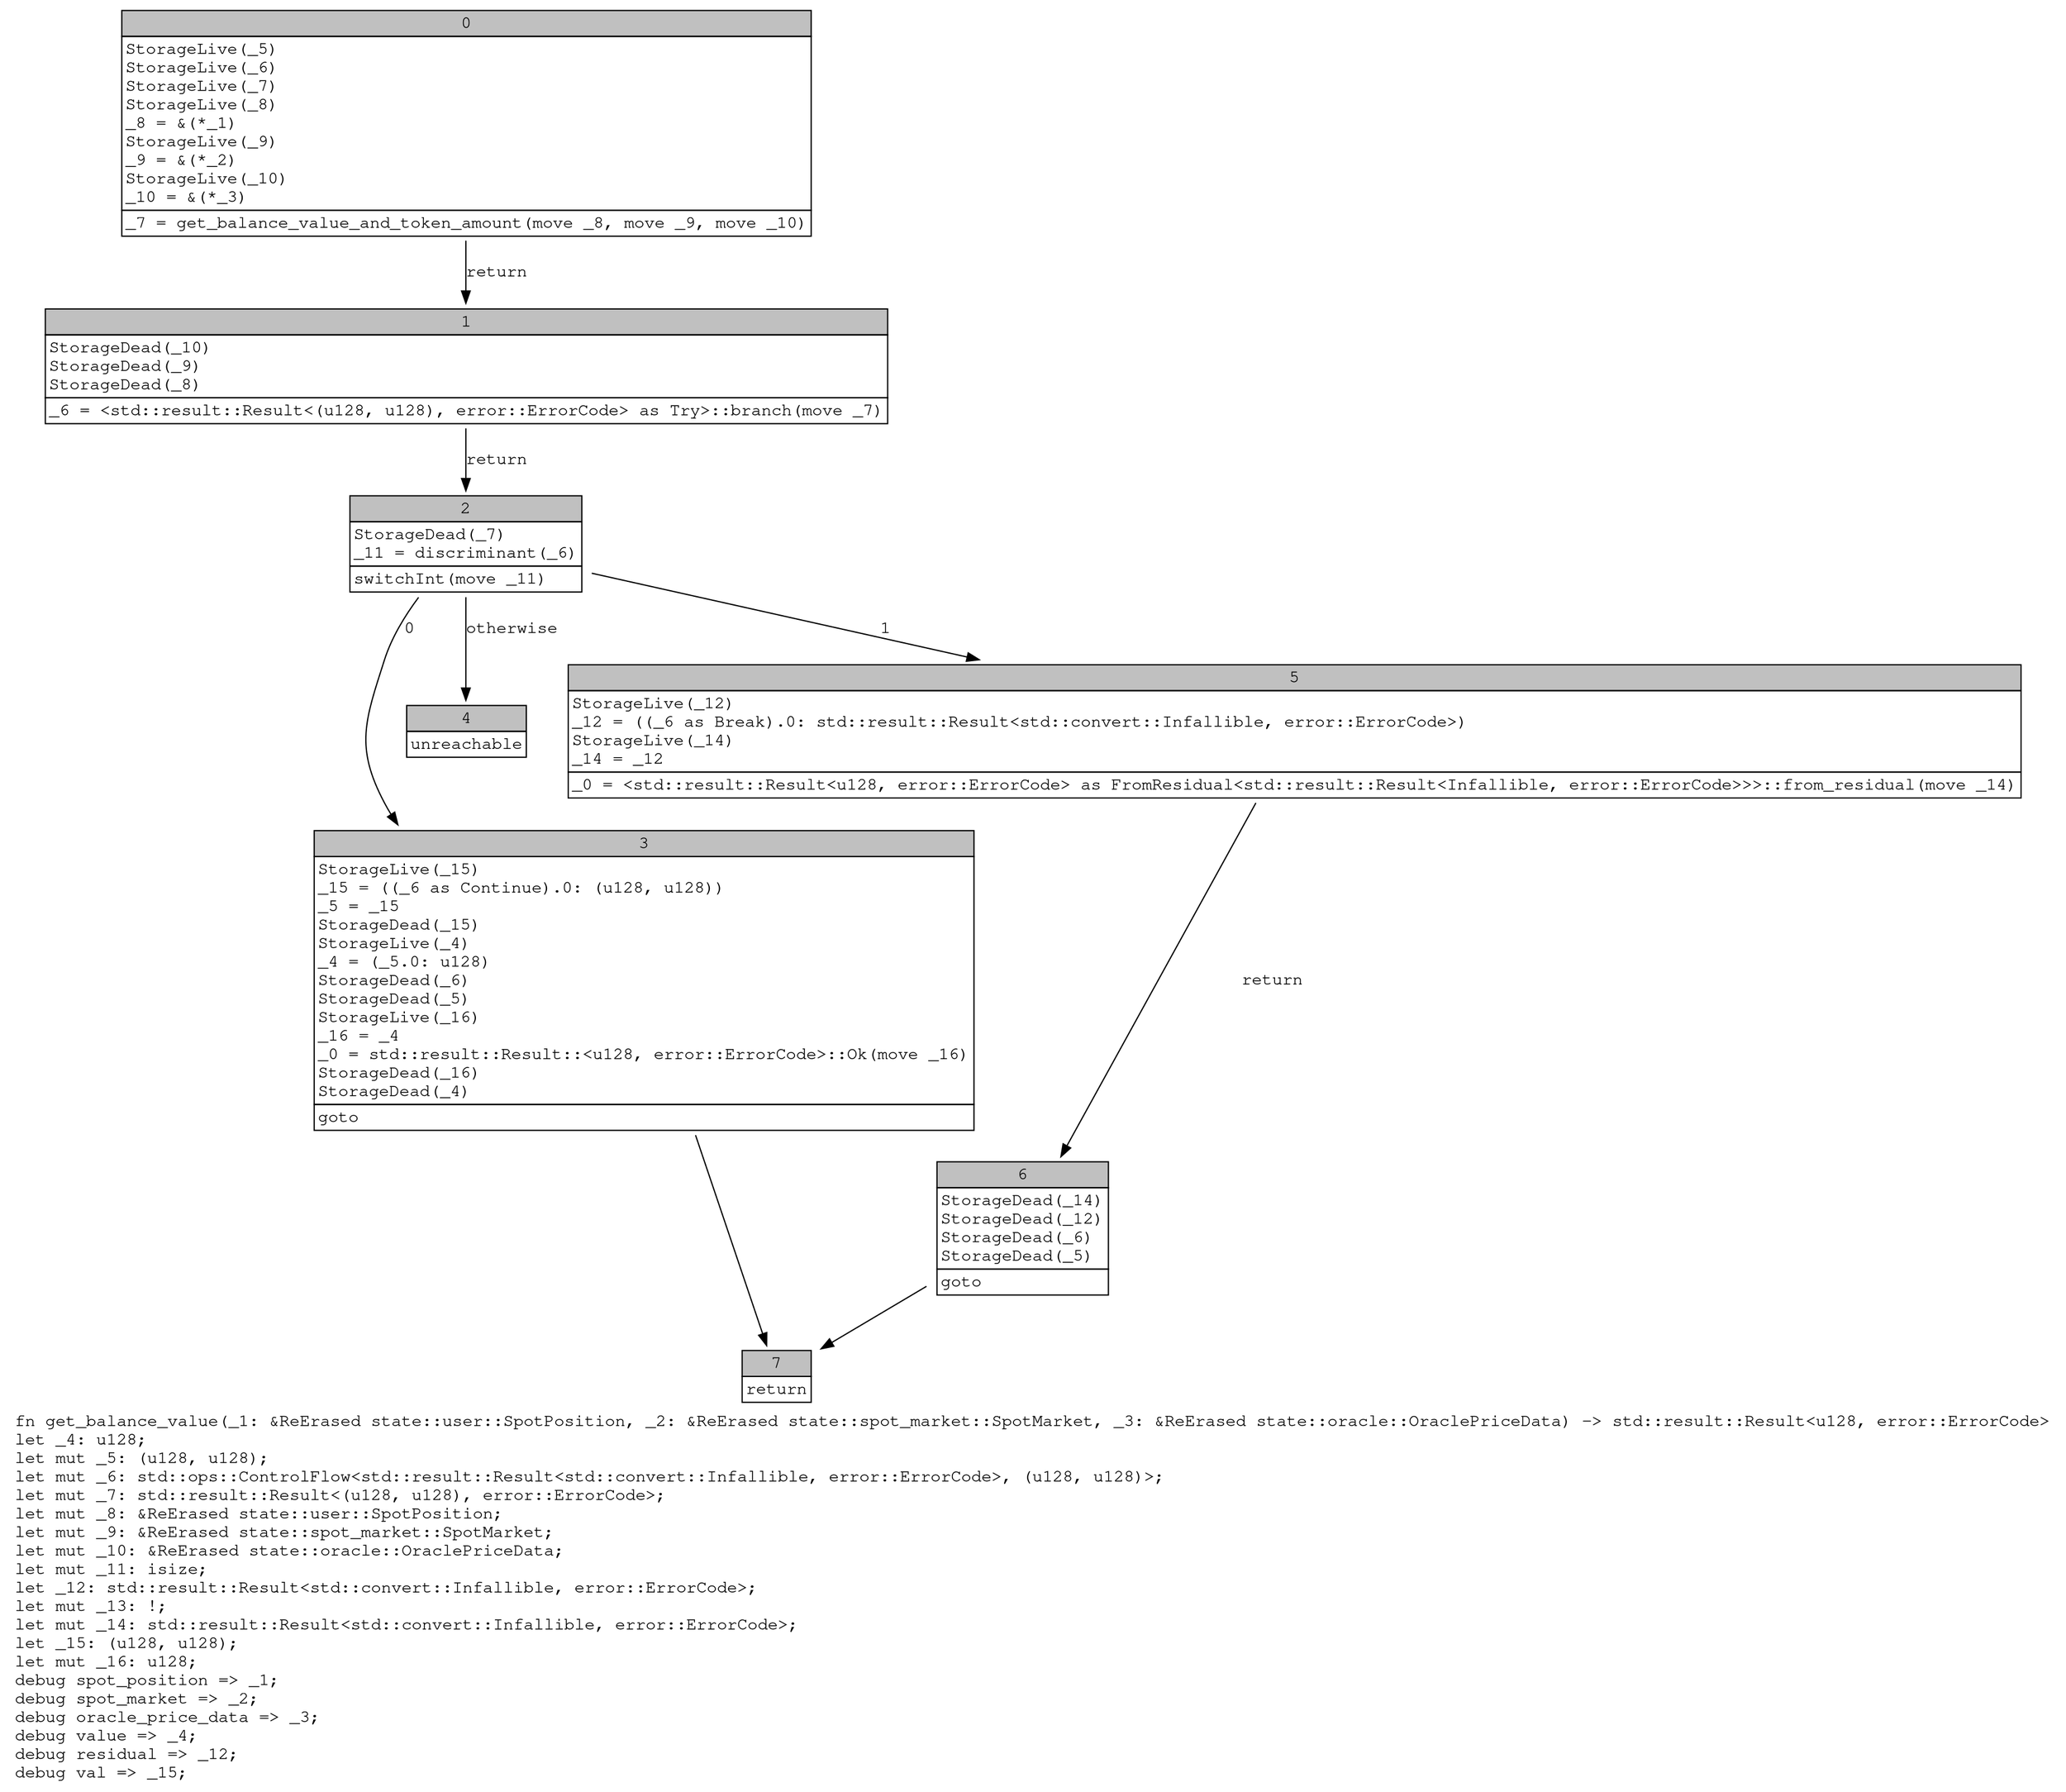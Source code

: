 digraph Mir_0_2801 {
    graph [fontname="Courier, monospace"];
    node [fontname="Courier, monospace"];
    edge [fontname="Courier, monospace"];
    label=<fn get_balance_value(_1: &amp;ReErased state::user::SpotPosition, _2: &amp;ReErased state::spot_market::SpotMarket, _3: &amp;ReErased state::oracle::OraclePriceData) -&gt; std::result::Result&lt;u128, error::ErrorCode&gt;<br align="left"/>let _4: u128;<br align="left"/>let mut _5: (u128, u128);<br align="left"/>let mut _6: std::ops::ControlFlow&lt;std::result::Result&lt;std::convert::Infallible, error::ErrorCode&gt;, (u128, u128)&gt;;<br align="left"/>let mut _7: std::result::Result&lt;(u128, u128), error::ErrorCode&gt;;<br align="left"/>let mut _8: &amp;ReErased state::user::SpotPosition;<br align="left"/>let mut _9: &amp;ReErased state::spot_market::SpotMarket;<br align="left"/>let mut _10: &amp;ReErased state::oracle::OraclePriceData;<br align="left"/>let mut _11: isize;<br align="left"/>let _12: std::result::Result&lt;std::convert::Infallible, error::ErrorCode&gt;;<br align="left"/>let mut _13: !;<br align="left"/>let mut _14: std::result::Result&lt;std::convert::Infallible, error::ErrorCode&gt;;<br align="left"/>let _15: (u128, u128);<br align="left"/>let mut _16: u128;<br align="left"/>debug spot_position =&gt; _1;<br align="left"/>debug spot_market =&gt; _2;<br align="left"/>debug oracle_price_data =&gt; _3;<br align="left"/>debug value =&gt; _4;<br align="left"/>debug residual =&gt; _12;<br align="left"/>debug val =&gt; _15;<br align="left"/>>;
    bb0__0_2801 [shape="none", label=<<table border="0" cellborder="1" cellspacing="0"><tr><td bgcolor="gray" align="center" colspan="1">0</td></tr><tr><td align="left" balign="left">StorageLive(_5)<br/>StorageLive(_6)<br/>StorageLive(_7)<br/>StorageLive(_8)<br/>_8 = &amp;(*_1)<br/>StorageLive(_9)<br/>_9 = &amp;(*_2)<br/>StorageLive(_10)<br/>_10 = &amp;(*_3)<br/></td></tr><tr><td align="left">_7 = get_balance_value_and_token_amount(move _8, move _9, move _10)</td></tr></table>>];
    bb1__0_2801 [shape="none", label=<<table border="0" cellborder="1" cellspacing="0"><tr><td bgcolor="gray" align="center" colspan="1">1</td></tr><tr><td align="left" balign="left">StorageDead(_10)<br/>StorageDead(_9)<br/>StorageDead(_8)<br/></td></tr><tr><td align="left">_6 = &lt;std::result::Result&lt;(u128, u128), error::ErrorCode&gt; as Try&gt;::branch(move _7)</td></tr></table>>];
    bb2__0_2801 [shape="none", label=<<table border="0" cellborder="1" cellspacing="0"><tr><td bgcolor="gray" align="center" colspan="1">2</td></tr><tr><td align="left" balign="left">StorageDead(_7)<br/>_11 = discriminant(_6)<br/></td></tr><tr><td align="left">switchInt(move _11)</td></tr></table>>];
    bb3__0_2801 [shape="none", label=<<table border="0" cellborder="1" cellspacing="0"><tr><td bgcolor="gray" align="center" colspan="1">3</td></tr><tr><td align="left" balign="left">StorageLive(_15)<br/>_15 = ((_6 as Continue).0: (u128, u128))<br/>_5 = _15<br/>StorageDead(_15)<br/>StorageLive(_4)<br/>_4 = (_5.0: u128)<br/>StorageDead(_6)<br/>StorageDead(_5)<br/>StorageLive(_16)<br/>_16 = _4<br/>_0 = std::result::Result::&lt;u128, error::ErrorCode&gt;::Ok(move _16)<br/>StorageDead(_16)<br/>StorageDead(_4)<br/></td></tr><tr><td align="left">goto</td></tr></table>>];
    bb4__0_2801 [shape="none", label=<<table border="0" cellborder="1" cellspacing="0"><tr><td bgcolor="gray" align="center" colspan="1">4</td></tr><tr><td align="left">unreachable</td></tr></table>>];
    bb5__0_2801 [shape="none", label=<<table border="0" cellborder="1" cellspacing="0"><tr><td bgcolor="gray" align="center" colspan="1">5</td></tr><tr><td align="left" balign="left">StorageLive(_12)<br/>_12 = ((_6 as Break).0: std::result::Result&lt;std::convert::Infallible, error::ErrorCode&gt;)<br/>StorageLive(_14)<br/>_14 = _12<br/></td></tr><tr><td align="left">_0 = &lt;std::result::Result&lt;u128, error::ErrorCode&gt; as FromResidual&lt;std::result::Result&lt;Infallible, error::ErrorCode&gt;&gt;&gt;::from_residual(move _14)</td></tr></table>>];
    bb6__0_2801 [shape="none", label=<<table border="0" cellborder="1" cellspacing="0"><tr><td bgcolor="gray" align="center" colspan="1">6</td></tr><tr><td align="left" balign="left">StorageDead(_14)<br/>StorageDead(_12)<br/>StorageDead(_6)<br/>StorageDead(_5)<br/></td></tr><tr><td align="left">goto</td></tr></table>>];
    bb7__0_2801 [shape="none", label=<<table border="0" cellborder="1" cellspacing="0"><tr><td bgcolor="gray" align="center" colspan="1">7</td></tr><tr><td align="left">return</td></tr></table>>];
    bb0__0_2801 -> bb1__0_2801 [label="return"];
    bb1__0_2801 -> bb2__0_2801 [label="return"];
    bb2__0_2801 -> bb3__0_2801 [label="0"];
    bb2__0_2801 -> bb5__0_2801 [label="1"];
    bb2__0_2801 -> bb4__0_2801 [label="otherwise"];
    bb3__0_2801 -> bb7__0_2801 [label=""];
    bb5__0_2801 -> bb6__0_2801 [label="return"];
    bb6__0_2801 -> bb7__0_2801 [label=""];
}
